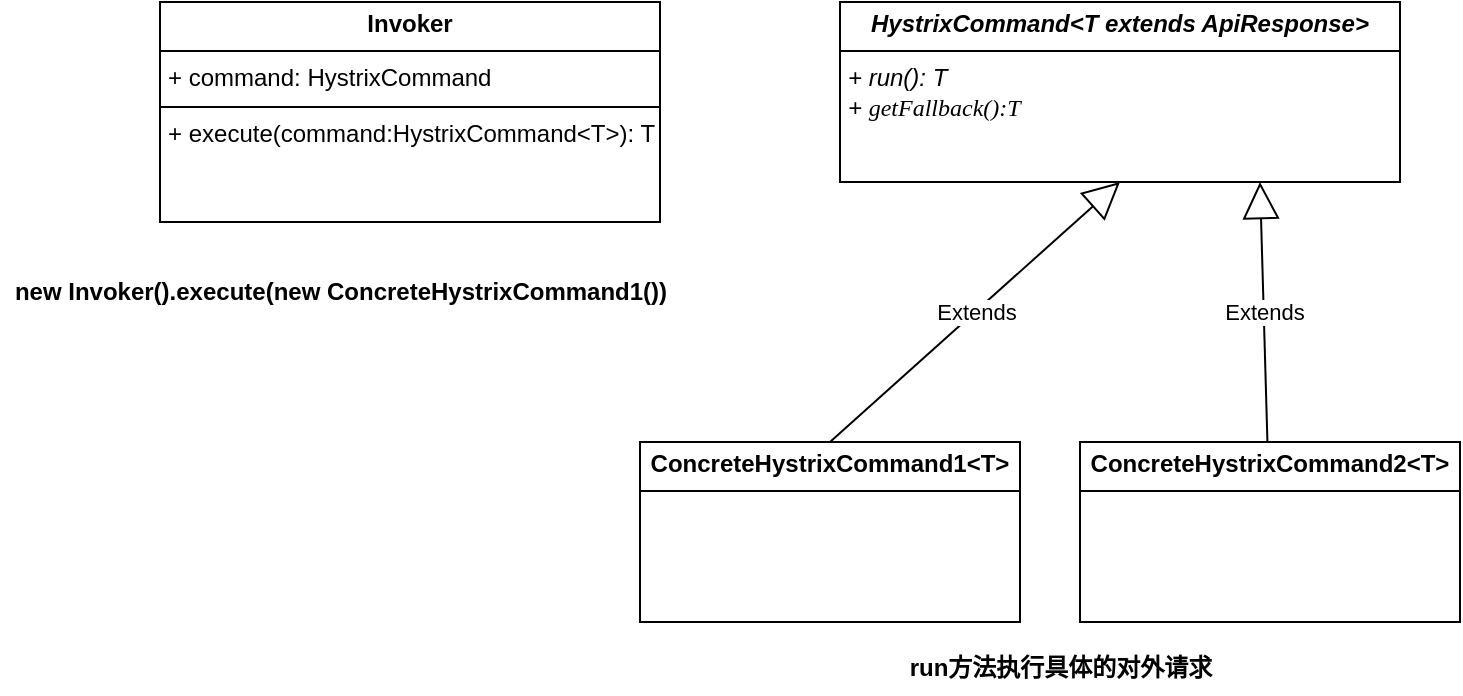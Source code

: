 <mxfile version="24.4.14" type="github">
  <diagram name="第 1 页" id="jtdqtNevG2qTxp8PL6Vh">
    <mxGraphModel dx="1781" dy="579" grid="1" gridSize="10" guides="1" tooltips="1" connect="1" arrows="1" fold="1" page="1" pageScale="1" pageWidth="827" pageHeight="1169" math="0" shadow="0">
      <root>
        <mxCell id="0" />
        <mxCell id="1" parent="0" />
        <mxCell id="Z4m2CYxDGZXg6nLTNb3O-1" value="&lt;p style=&quot;margin:0px;margin-top:4px;text-align:center;&quot;&gt;&lt;b&gt;Invoker&lt;/b&gt;&lt;/p&gt;&lt;hr size=&quot;1&quot; style=&quot;border-style:solid;&quot;&gt;&lt;p style=&quot;margin:0px;margin-left:4px;&quot;&gt;+ command:&amp;nbsp;&lt;span style=&quot;background-color: initial; text-align: center;&quot;&gt;HystrixCommand&lt;/span&gt;&lt;/p&gt;&lt;hr size=&quot;1&quot; style=&quot;border-style:solid;&quot;&gt;&lt;p style=&quot;margin:0px;margin-left:4px;&quot;&gt;+ execute(&lt;span style=&quot;background-color: initial;&quot;&gt;command:&lt;/span&gt;&lt;span style=&quot;background-color: initial; text-align: center;&quot;&gt;HystrixCommand&amp;lt;T&amp;gt;&lt;/span&gt;&lt;span style=&quot;background-color: initial;&quot;&gt;): T&lt;/span&gt;&lt;/p&gt;" style="verticalAlign=top;align=left;overflow=fill;html=1;whiteSpace=wrap;" vertex="1" parent="1">
          <mxGeometry x="60" y="100" width="250" height="110" as="geometry" />
        </mxCell>
        <mxCell id="Z4m2CYxDGZXg6nLTNb3O-4" value="&lt;p style=&quot;margin:0px;margin-top:4px;text-align:center;&quot;&gt;&lt;b&gt;&lt;i&gt;HystrixCommand&amp;lt;T extends ApiResponse&amp;gt;&lt;/i&gt;&lt;/b&gt;&lt;/p&gt;&lt;hr size=&quot;1&quot; style=&quot;border-style:solid;&quot;&gt;&lt;p style=&quot;margin:0px;margin-left:4px;&quot;&gt;&lt;i&gt;+ run(): T&lt;/i&gt;&lt;br&gt;&lt;/p&gt;&lt;p style=&quot;margin:0px;margin-left:4px;&quot;&gt;&lt;i&gt;+&amp;nbsp;&lt;span style=&quot;background-color: rgb(255, 255, 255); font-family: Menlo; font-size: 9pt;&quot;&gt;getFallback():T&lt;/span&gt;&lt;/i&gt;&lt;/p&gt;" style="verticalAlign=top;align=left;overflow=fill;html=1;whiteSpace=wrap;" vertex="1" parent="1">
          <mxGeometry x="400" y="100" width="280" height="90" as="geometry" />
        </mxCell>
        <mxCell id="Z4m2CYxDGZXg6nLTNb3O-5" value="&lt;p style=&quot;margin:0px;margin-top:4px;text-align:center;&quot;&gt;&lt;b&gt;ConcreteHystrixCommand1&amp;lt;T&amp;gt;&lt;/b&gt;&lt;/p&gt;&lt;hr size=&quot;1&quot; style=&quot;border-style:solid;&quot;&gt;&lt;p style=&quot;margin:0px;margin-left:4px;&quot;&gt;&lt;br&gt;&lt;/p&gt;" style="verticalAlign=top;align=left;overflow=fill;html=1;whiteSpace=wrap;" vertex="1" parent="1">
          <mxGeometry x="300" y="320" width="190" height="90" as="geometry" />
        </mxCell>
        <mxCell id="Z4m2CYxDGZXg6nLTNb3O-7" value="Extends" style="endArrow=block;endSize=16;endFill=0;html=1;rounded=0;entryX=0.5;entryY=1;entryDx=0;entryDy=0;exitX=0.5;exitY=0;exitDx=0;exitDy=0;" edge="1" parent="1" source="Z4m2CYxDGZXg6nLTNb3O-5" target="Z4m2CYxDGZXg6nLTNb3O-4">
          <mxGeometry x="0.004" width="160" relative="1" as="geometry">
            <mxPoint x="160" y="300" as="sourcePoint" />
            <mxPoint x="320" y="300" as="targetPoint" />
            <mxPoint as="offset" />
          </mxGeometry>
        </mxCell>
        <mxCell id="Z4m2CYxDGZXg6nLTNb3O-8" value="&lt;p style=&quot;margin:0px;margin-top:4px;text-align:center;&quot;&gt;&lt;b&gt;ConcreteHystrixCommand2&amp;lt;T&amp;gt;&lt;/b&gt;&lt;/p&gt;&lt;hr size=&quot;1&quot; style=&quot;border-style:solid;&quot;&gt;&lt;p style=&quot;margin:0px;margin-left:4px;&quot;&gt;&lt;br&gt;&lt;/p&gt;" style="verticalAlign=top;align=left;overflow=fill;html=1;whiteSpace=wrap;" vertex="1" parent="1">
          <mxGeometry x="520" y="320" width="190" height="90" as="geometry" />
        </mxCell>
        <mxCell id="Z4m2CYxDGZXg6nLTNb3O-9" value="Extends" style="endArrow=block;endSize=16;endFill=0;html=1;rounded=0;entryX=0.75;entryY=1;entryDx=0;entryDy=0;" edge="1" parent="1" source="Z4m2CYxDGZXg6nLTNb3O-8" target="Z4m2CYxDGZXg6nLTNb3O-4">
          <mxGeometry x="0.004" width="160" relative="1" as="geometry">
            <mxPoint x="425" y="330" as="sourcePoint" />
            <mxPoint x="490" y="200" as="targetPoint" />
            <mxPoint as="offset" />
          </mxGeometry>
        </mxCell>
        <mxCell id="Z4m2CYxDGZXg6nLTNb3O-10" value="run方法执行具体的对外请求" style="text;align=center;fontStyle=1;verticalAlign=middle;spacingLeft=3;spacingRight=3;strokeColor=none;rotatable=0;points=[[0,0.5],[1,0.5]];portConstraint=eastwest;html=1;" vertex="1" parent="1">
          <mxGeometry x="470" y="420" width="80" height="26" as="geometry" />
        </mxCell>
        <mxCell id="Z4m2CYxDGZXg6nLTNb3O-12" value="new Invoker().execute(new&amp;nbsp;&lt;b style=&quot;text-wrap: wrap;&quot;&gt;ConcreteHystrixCommand1()&lt;/b&gt;)" style="text;align=center;fontStyle=1;verticalAlign=middle;spacingLeft=3;spacingRight=3;strokeColor=none;rotatable=0;points=[[0,0.5],[1,0.5]];portConstraint=eastwest;html=1;" vertex="1" parent="1">
          <mxGeometry x="-20" y="230" width="340" height="30" as="geometry" />
        </mxCell>
      </root>
    </mxGraphModel>
  </diagram>
</mxfile>
